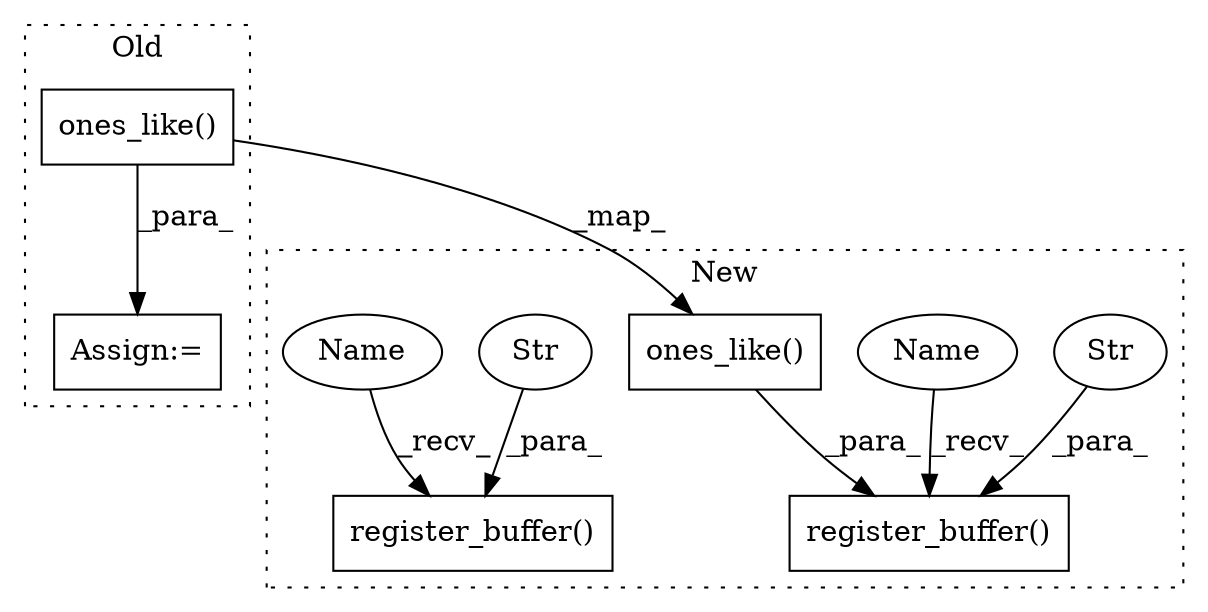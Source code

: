 digraph G {
subgraph cluster0 {
1 [label="ones_like()" a="75" s="1363,1385" l="16,24" shape="box"];
3 [label="Assign:=" a="68" s="1360" l="3" shape="box"];
label = "Old";
style="dotted";
}
subgraph cluster1 {
2 [label="ones_like()" a="75" s="1370,1392" l="16,19" shape="box"];
4 [label="register_buffer()" a="75" s="1339,1411" l="21,1" shape="box"];
5 [label="Str" a="66" s="1360" l="8" shape="ellipse"];
6 [label="register_buffer()" a="75" s="1523,1595" l="21,1" shape="box"];
7 [label="Str" a="66" s="1544" l="8" shape="ellipse"];
8 [label="Name" a="87" s="1523" l="4" shape="ellipse"];
9 [label="Name" a="87" s="1339" l="4" shape="ellipse"];
label = "New";
style="dotted";
}
1 -> 3 [label="_para_"];
1 -> 2 [label="_map_"];
2 -> 4 [label="_para_"];
5 -> 4 [label="_para_"];
7 -> 6 [label="_para_"];
8 -> 6 [label="_recv_"];
9 -> 4 [label="_recv_"];
}